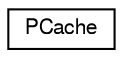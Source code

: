 digraph "Graphical Class Hierarchy"
{
  edge [fontname="FreeSans",fontsize="10",labelfontname="FreeSans",labelfontsize="10"];
  node [fontname="FreeSans",fontsize="10",shape=record];
  rankdir="LR";
  Node0 [label="PCache",height=0.2,width=0.4,color="black", fillcolor="white", style="filled",URL="$structPCache.html"];
}

